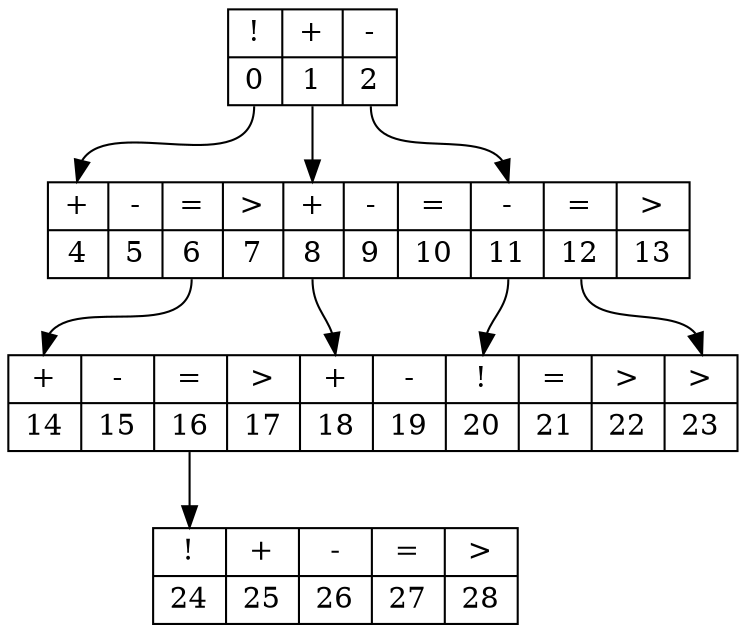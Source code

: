 digraph structs {
    node [shape=record];
    l1 [label="{!|<f0>0}|{+|<f1>1}|{-|<f2>2}"]; //|{=|<f3>3}
    l2 [label="{<t4>+|<f4>4}|{<t5>-|<f5>5}|{<t6>=|<f6>6}|{<t7>\>|<f7>7}|{<t8>+|<f8>8}|{<t9>-|<f9>9}|{<t10>=|<f10>10}|{<t11>-|<f11>11}|{<t12>=|<f12>12}|{<t13>\>|<f13>13}"] // |{<t15>=|<f15>15}|{<t16>\>|<f16>16}
    l3 [label="{<t14>+|<f14>14}|{<t15>-|<f15>15}|{<t16>=|<f16>16}|{<t17>\>|<f17>17}|{<t18>+|<f18>18}|{<t19>-|<f19>19}|{<t20>!|<f20>20}|{<t21>=|<f21>21}|{<t22>\>|<f22>22}|{<t23>\>|<f23>23}"];
    l4 [label="{<t24>!|<f24>24}|{<t25>+|<f25>25}|{<t26>-|<f26>26}|{<t27>=|<f27>27}|{<t28>\>|<f28>28}"];

    l1:f0  -> l2:t4
    l1:f1  -> l2:t8
    l1:f2  -> l2:t11

    l2:f6  -> l3:t14
    l2:f8  -> l3:t18
    l2:f11 -> l3:t20
    l2:f12 -> l3:t23

    l3:f16 -> l4:t24

    //l1:f3 -> l2:t15

    //struct2 [label="<f0> one|<f1> two"];
    //struct3 [label="hello\nworld |{ b |{c|<here> d|e}| f}| g | h"];
    //l1:f1 -> struct2:f0;
    //l1:f2 -> struct3:here;
}
